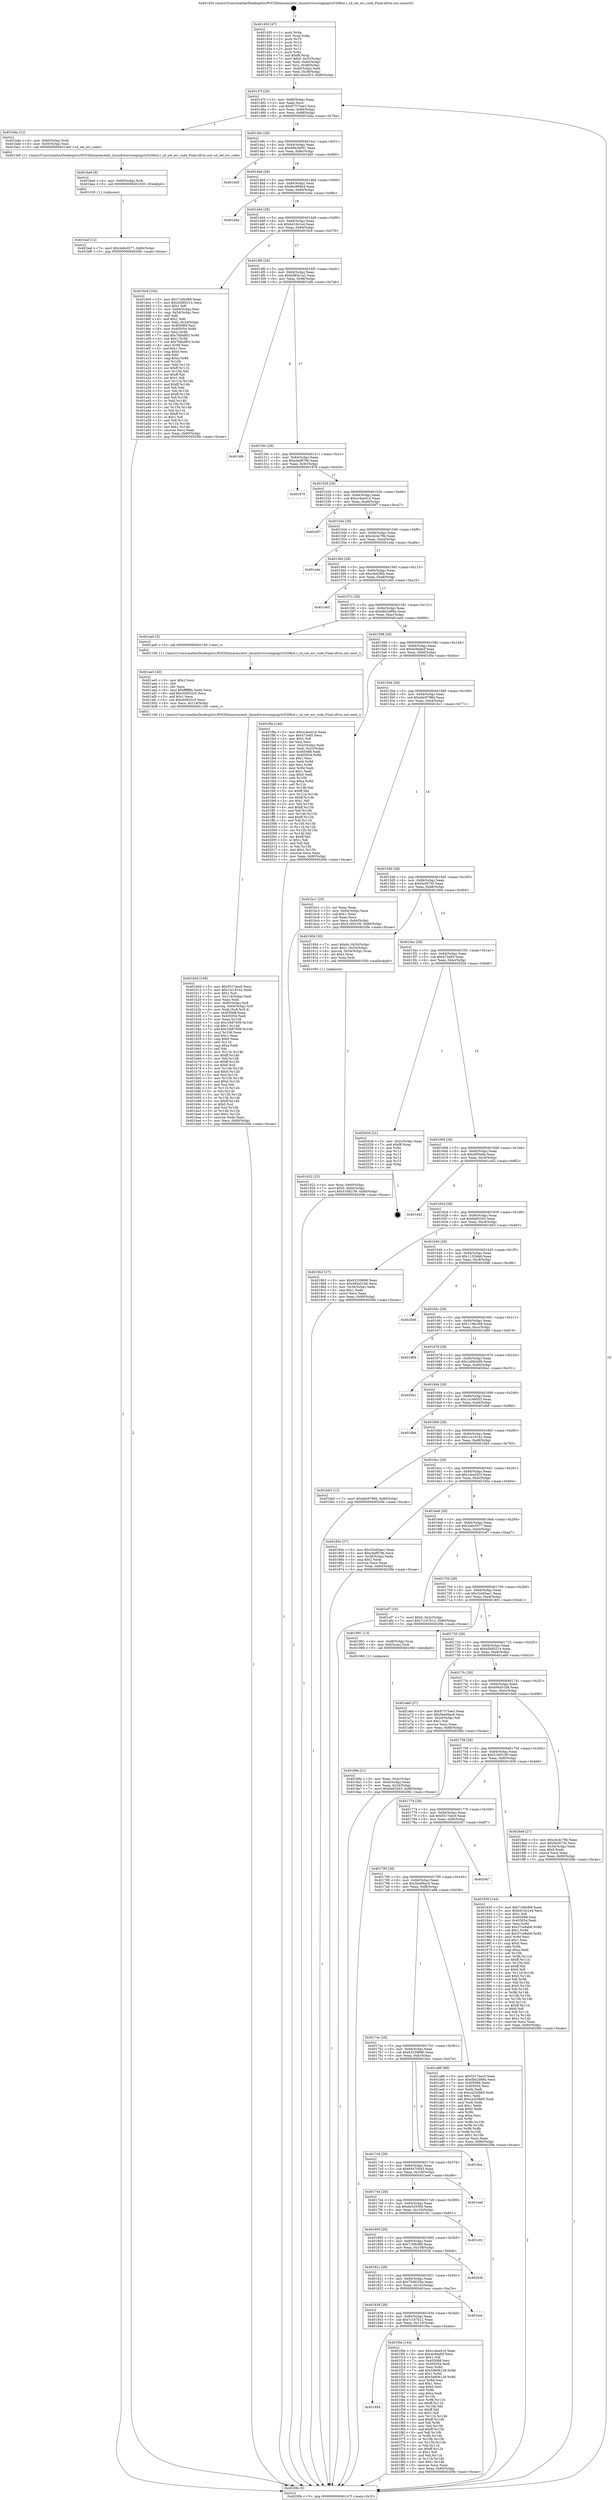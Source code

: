 digraph "0x401450" {
  label = "0x401450 (/mnt/c/Users/mathe/Desktop/tcc/POCII/binaries/extr_linuxdriversstagingrts5208sd.c_sd_set_err_code_Final-ollvm.out::main(0))"
  labelloc = "t"
  node[shape=record]

  Entry [label="",width=0.3,height=0.3,shape=circle,fillcolor=black,style=filled]
  "0x40147f" [label="{
     0x40147f [29]\l
     | [instrs]\l
     &nbsp;&nbsp;0x40147f \<+3\>: mov -0x80(%rbp),%eax\l
     &nbsp;&nbsp;0x401482 \<+2\>: mov %eax,%ecx\l
     &nbsp;&nbsp;0x401484 \<+6\>: sub $0x87375ae3,%ecx\l
     &nbsp;&nbsp;0x40148a \<+6\>: mov %eax,-0x84(%rbp)\l
     &nbsp;&nbsp;0x401490 \<+6\>: mov %ecx,-0x88(%rbp)\l
     &nbsp;&nbsp;0x401496 \<+6\>: je 0000000000401bda \<main+0x78a\>\l
  }"]
  "0x401bda" [label="{
     0x401bda [12]\l
     | [instrs]\l
     &nbsp;&nbsp;0x401bda \<+4\>: mov -0x60(%rbp),%rdi\l
     &nbsp;&nbsp;0x401bde \<+3\>: mov -0x50(%rbp),%esi\l
     &nbsp;&nbsp;0x401be1 \<+5\>: call 00000000004013e0 \<sd_set_err_code\>\l
     | [calls]\l
     &nbsp;&nbsp;0x4013e0 \{1\} (/mnt/c/Users/mathe/Desktop/tcc/POCII/binaries/extr_linuxdriversstagingrts5208sd.c_sd_set_err_code_Final-ollvm.out::sd_set_err_code)\l
  }"]
  "0x40149c" [label="{
     0x40149c [28]\l
     | [instrs]\l
     &nbsp;&nbsp;0x40149c \<+5\>: jmp 00000000004014a1 \<main+0x51\>\l
     &nbsp;&nbsp;0x4014a1 \<+6\>: mov -0x84(%rbp),%eax\l
     &nbsp;&nbsp;0x4014a7 \<+5\>: sub $0x8942b051,%eax\l
     &nbsp;&nbsp;0x4014ac \<+6\>: mov %eax,-0x8c(%rbp)\l
     &nbsp;&nbsp;0x4014b2 \<+6\>: je 0000000000401dd5 \<main+0x985\>\l
  }"]
  Exit [label="",width=0.3,height=0.3,shape=circle,fillcolor=black,style=filled,peripheries=2]
  "0x401dd5" [label="{
     0x401dd5\l
  }", style=dashed]
  "0x4014b8" [label="{
     0x4014b8 [28]\l
     | [instrs]\l
     &nbsp;&nbsp;0x4014b8 \<+5\>: jmp 00000000004014bd \<main+0x6d\>\l
     &nbsp;&nbsp;0x4014bd \<+6\>: mov -0x84(%rbp),%eax\l
     &nbsp;&nbsp;0x4014c3 \<+5\>: sub $0x9ec968b4,%eax\l
     &nbsp;&nbsp;0x4014c8 \<+6\>: mov %eax,-0x90(%rbp)\l
     &nbsp;&nbsp;0x4014ce \<+6\>: je 0000000000401d4e \<main+0x8fe\>\l
  }"]
  "0x401854" [label="{
     0x401854\l
  }", style=dashed]
  "0x401d4e" [label="{
     0x401d4e\l
  }", style=dashed]
  "0x4014d4" [label="{
     0x4014d4 [28]\l
     | [instrs]\l
     &nbsp;&nbsp;0x4014d4 \<+5\>: jmp 00000000004014d9 \<main+0x89\>\l
     &nbsp;&nbsp;0x4014d9 \<+6\>: mov -0x84(%rbp),%eax\l
     &nbsp;&nbsp;0x4014df \<+5\>: sub $0xb410e1e4,%eax\l
     &nbsp;&nbsp;0x4014e4 \<+6\>: mov %eax,-0x94(%rbp)\l
     &nbsp;&nbsp;0x4014ea \<+6\>: je 00000000004019c9 \<main+0x579\>\l
  }"]
  "0x401f0a" [label="{
     0x401f0a [144]\l
     | [instrs]\l
     &nbsp;&nbsp;0x401f0a \<+5\>: mov $0xcc4ee41d,%eax\l
     &nbsp;&nbsp;0x401f0f \<+5\>: mov $0xdc9dafcf,%ecx\l
     &nbsp;&nbsp;0x401f14 \<+2\>: mov $0x1,%dl\l
     &nbsp;&nbsp;0x401f16 \<+7\>: mov 0x405068,%esi\l
     &nbsp;&nbsp;0x401f1d \<+7\>: mov 0x405054,%edi\l
     &nbsp;&nbsp;0x401f24 \<+3\>: mov %esi,%r8d\l
     &nbsp;&nbsp;0x401f27 \<+7\>: add $0x5d606128,%r8d\l
     &nbsp;&nbsp;0x401f2e \<+4\>: sub $0x1,%r8d\l
     &nbsp;&nbsp;0x401f32 \<+7\>: sub $0x5d606128,%r8d\l
     &nbsp;&nbsp;0x401f39 \<+4\>: imul %r8d,%esi\l
     &nbsp;&nbsp;0x401f3d \<+3\>: and $0x1,%esi\l
     &nbsp;&nbsp;0x401f40 \<+3\>: cmp $0x0,%esi\l
     &nbsp;&nbsp;0x401f43 \<+4\>: sete %r9b\l
     &nbsp;&nbsp;0x401f47 \<+3\>: cmp $0xa,%edi\l
     &nbsp;&nbsp;0x401f4a \<+4\>: setl %r10b\l
     &nbsp;&nbsp;0x401f4e \<+3\>: mov %r9b,%r11b\l
     &nbsp;&nbsp;0x401f51 \<+4\>: xor $0xff,%r11b\l
     &nbsp;&nbsp;0x401f55 \<+3\>: mov %r10b,%bl\l
     &nbsp;&nbsp;0x401f58 \<+3\>: xor $0xff,%bl\l
     &nbsp;&nbsp;0x401f5b \<+3\>: xor $0x1,%dl\l
     &nbsp;&nbsp;0x401f5e \<+3\>: mov %r11b,%r14b\l
     &nbsp;&nbsp;0x401f61 \<+4\>: and $0xff,%r14b\l
     &nbsp;&nbsp;0x401f65 \<+3\>: and %dl,%r9b\l
     &nbsp;&nbsp;0x401f68 \<+3\>: mov %bl,%r15b\l
     &nbsp;&nbsp;0x401f6b \<+4\>: and $0xff,%r15b\l
     &nbsp;&nbsp;0x401f6f \<+3\>: and %dl,%r10b\l
     &nbsp;&nbsp;0x401f72 \<+3\>: or %r9b,%r14b\l
     &nbsp;&nbsp;0x401f75 \<+3\>: or %r10b,%r15b\l
     &nbsp;&nbsp;0x401f78 \<+3\>: xor %r15b,%r14b\l
     &nbsp;&nbsp;0x401f7b \<+3\>: or %bl,%r11b\l
     &nbsp;&nbsp;0x401f7e \<+4\>: xor $0xff,%r11b\l
     &nbsp;&nbsp;0x401f82 \<+3\>: or $0x1,%dl\l
     &nbsp;&nbsp;0x401f85 \<+3\>: and %dl,%r11b\l
     &nbsp;&nbsp;0x401f88 \<+3\>: or %r11b,%r14b\l
     &nbsp;&nbsp;0x401f8b \<+4\>: test $0x1,%r14b\l
     &nbsp;&nbsp;0x401f8f \<+3\>: cmovne %ecx,%eax\l
     &nbsp;&nbsp;0x401f92 \<+3\>: mov %eax,-0x80(%rbp)\l
     &nbsp;&nbsp;0x401f95 \<+5\>: jmp 00000000004020fe \<main+0xcae\>\l
  }"]
  "0x4019c9" [label="{
     0x4019c9 [164]\l
     | [instrs]\l
     &nbsp;&nbsp;0x4019c9 \<+5\>: mov $0x7169cf68,%eax\l
     &nbsp;&nbsp;0x4019ce \<+5\>: mov $0x45d95214,%ecx\l
     &nbsp;&nbsp;0x4019d3 \<+2\>: mov $0x1,%dl\l
     &nbsp;&nbsp;0x4019d5 \<+3\>: mov -0x64(%rbp),%esi\l
     &nbsp;&nbsp;0x4019d8 \<+3\>: cmp -0x54(%rbp),%esi\l
     &nbsp;&nbsp;0x4019db \<+4\>: setl %dil\l
     &nbsp;&nbsp;0x4019df \<+4\>: and $0x1,%dil\l
     &nbsp;&nbsp;0x4019e3 \<+4\>: mov %dil,-0x2d(%rbp)\l
     &nbsp;&nbsp;0x4019e7 \<+7\>: mov 0x405068,%esi\l
     &nbsp;&nbsp;0x4019ee \<+8\>: mov 0x405054,%r8d\l
     &nbsp;&nbsp;0x4019f6 \<+3\>: mov %esi,%r9d\l
     &nbsp;&nbsp;0x4019f9 \<+7\>: add $0x7fdbdf03,%r9d\l
     &nbsp;&nbsp;0x401a00 \<+4\>: sub $0x1,%r9d\l
     &nbsp;&nbsp;0x401a04 \<+7\>: sub $0x7fdbdf03,%r9d\l
     &nbsp;&nbsp;0x401a0b \<+4\>: imul %r9d,%esi\l
     &nbsp;&nbsp;0x401a0f \<+3\>: and $0x1,%esi\l
     &nbsp;&nbsp;0x401a12 \<+3\>: cmp $0x0,%esi\l
     &nbsp;&nbsp;0x401a15 \<+4\>: sete %dil\l
     &nbsp;&nbsp;0x401a19 \<+4\>: cmp $0xa,%r8d\l
     &nbsp;&nbsp;0x401a1d \<+4\>: setl %r10b\l
     &nbsp;&nbsp;0x401a21 \<+3\>: mov %dil,%r11b\l
     &nbsp;&nbsp;0x401a24 \<+4\>: xor $0xff,%r11b\l
     &nbsp;&nbsp;0x401a28 \<+3\>: mov %r10b,%bl\l
     &nbsp;&nbsp;0x401a2b \<+3\>: xor $0xff,%bl\l
     &nbsp;&nbsp;0x401a2e \<+3\>: xor $0x1,%dl\l
     &nbsp;&nbsp;0x401a31 \<+3\>: mov %r11b,%r14b\l
     &nbsp;&nbsp;0x401a34 \<+4\>: and $0xff,%r14b\l
     &nbsp;&nbsp;0x401a38 \<+3\>: and %dl,%dil\l
     &nbsp;&nbsp;0x401a3b \<+3\>: mov %bl,%r15b\l
     &nbsp;&nbsp;0x401a3e \<+4\>: and $0xff,%r15b\l
     &nbsp;&nbsp;0x401a42 \<+3\>: and %dl,%r10b\l
     &nbsp;&nbsp;0x401a45 \<+3\>: or %dil,%r14b\l
     &nbsp;&nbsp;0x401a48 \<+3\>: or %r10b,%r15b\l
     &nbsp;&nbsp;0x401a4b \<+3\>: xor %r15b,%r14b\l
     &nbsp;&nbsp;0x401a4e \<+3\>: or %bl,%r11b\l
     &nbsp;&nbsp;0x401a51 \<+4\>: xor $0xff,%r11b\l
     &nbsp;&nbsp;0x401a55 \<+3\>: or $0x1,%dl\l
     &nbsp;&nbsp;0x401a58 \<+3\>: and %dl,%r11b\l
     &nbsp;&nbsp;0x401a5b \<+3\>: or %r11b,%r14b\l
     &nbsp;&nbsp;0x401a5e \<+4\>: test $0x1,%r14b\l
     &nbsp;&nbsp;0x401a62 \<+3\>: cmovne %ecx,%eax\l
     &nbsp;&nbsp;0x401a65 \<+3\>: mov %eax,-0x80(%rbp)\l
     &nbsp;&nbsp;0x401a68 \<+5\>: jmp 00000000004020fe \<main+0xcae\>\l
  }"]
  "0x4014f0" [label="{
     0x4014f0 [28]\l
     | [instrs]\l
     &nbsp;&nbsp;0x4014f0 \<+5\>: jmp 00000000004014f5 \<main+0xa5\>\l
     &nbsp;&nbsp;0x4014f5 \<+6\>: mov -0x84(%rbp),%eax\l
     &nbsp;&nbsp;0x4014fb \<+5\>: sub $0xbd85e1a2,%eax\l
     &nbsp;&nbsp;0x401500 \<+6\>: mov %eax,-0x98(%rbp)\l
     &nbsp;&nbsp;0x401506 \<+6\>: je 0000000000401bfb \<main+0x7ab\>\l
  }"]
  "0x401838" [label="{
     0x401838 [28]\l
     | [instrs]\l
     &nbsp;&nbsp;0x401838 \<+5\>: jmp 000000000040183d \<main+0x3ed\>\l
     &nbsp;&nbsp;0x40183d \<+6\>: mov -0x84(%rbp),%eax\l
     &nbsp;&nbsp;0x401843 \<+5\>: sub $0x7c167b12,%eax\l
     &nbsp;&nbsp;0x401848 \<+6\>: mov %eax,-0x110(%rbp)\l
     &nbsp;&nbsp;0x40184e \<+6\>: je 0000000000401f0a \<main+0xaba\>\l
  }"]
  "0x401bfb" [label="{
     0x401bfb\l
  }", style=dashed]
  "0x40150c" [label="{
     0x40150c [28]\l
     | [instrs]\l
     &nbsp;&nbsp;0x40150c \<+5\>: jmp 0000000000401511 \<main+0xc1\>\l
     &nbsp;&nbsp;0x401511 \<+6\>: mov -0x84(%rbp),%eax\l
     &nbsp;&nbsp;0x401517 \<+5\>: sub $0xcbef879b,%eax\l
     &nbsp;&nbsp;0x40151c \<+6\>: mov %eax,-0x9c(%rbp)\l
     &nbsp;&nbsp;0x401522 \<+6\>: je 0000000000401879 \<main+0x429\>\l
  }"]
  "0x401ece" [label="{
     0x401ece\l
  }", style=dashed]
  "0x401879" [label="{
     0x401879\l
  }", style=dashed]
  "0x401528" [label="{
     0x401528 [28]\l
     | [instrs]\l
     &nbsp;&nbsp;0x401528 \<+5\>: jmp 000000000040152d \<main+0xdd\>\l
     &nbsp;&nbsp;0x40152d \<+6\>: mov -0x84(%rbp),%eax\l
     &nbsp;&nbsp;0x401533 \<+5\>: sub $0xcc4ee41d,%eax\l
     &nbsp;&nbsp;0x401538 \<+6\>: mov %eax,-0xa0(%rbp)\l
     &nbsp;&nbsp;0x40153e \<+6\>: je 00000000004020f7 \<main+0xca7\>\l
  }"]
  "0x40181c" [label="{
     0x40181c [28]\l
     | [instrs]\l
     &nbsp;&nbsp;0x40181c \<+5\>: jmp 0000000000401821 \<main+0x3d1\>\l
     &nbsp;&nbsp;0x401821 \<+6\>: mov -0x84(%rbp),%eax\l
     &nbsp;&nbsp;0x401827 \<+5\>: sub $0x75e9235e,%eax\l
     &nbsp;&nbsp;0x40182c \<+6\>: mov %eax,-0x10c(%rbp)\l
     &nbsp;&nbsp;0x401832 \<+6\>: je 0000000000401ece \<main+0xa7e\>\l
  }"]
  "0x4020f7" [label="{
     0x4020f7\l
  }", style=dashed]
  "0x401544" [label="{
     0x401544 [28]\l
     | [instrs]\l
     &nbsp;&nbsp;0x401544 \<+5\>: jmp 0000000000401549 \<main+0xf9\>\l
     &nbsp;&nbsp;0x401549 \<+6\>: mov -0x84(%rbp),%eax\l
     &nbsp;&nbsp;0x40154f \<+5\>: sub $0xcdc4c79b,%eax\l
     &nbsp;&nbsp;0x401554 \<+6\>: mov %eax,-0xa4(%rbp)\l
     &nbsp;&nbsp;0x40155a \<+6\>: je 0000000000401eda \<main+0xa8a\>\l
  }"]
  "0x40203b" [label="{
     0x40203b\l
  }", style=dashed]
  "0x401eda" [label="{
     0x401eda\l
  }", style=dashed]
  "0x401560" [label="{
     0x401560 [28]\l
     | [instrs]\l
     &nbsp;&nbsp;0x401560 \<+5\>: jmp 0000000000401565 \<main+0x115\>\l
     &nbsp;&nbsp;0x401565 \<+6\>: mov -0x84(%rbp),%eax\l
     &nbsp;&nbsp;0x40156b \<+5\>: sub $0xcfed2f64,%eax\l
     &nbsp;&nbsp;0x401570 \<+6\>: mov %eax,-0xa8(%rbp)\l
     &nbsp;&nbsp;0x401576 \<+6\>: je 0000000000401e65 \<main+0xa15\>\l
  }"]
  "0x401800" [label="{
     0x401800 [28]\l
     | [instrs]\l
     &nbsp;&nbsp;0x401800 \<+5\>: jmp 0000000000401805 \<main+0x3b5\>\l
     &nbsp;&nbsp;0x401805 \<+6\>: mov -0x84(%rbp),%eax\l
     &nbsp;&nbsp;0x40180b \<+5\>: sub $0x7169cf68,%eax\l
     &nbsp;&nbsp;0x401810 \<+6\>: mov %eax,-0x108(%rbp)\l
     &nbsp;&nbsp;0x401816 \<+6\>: je 000000000040203b \<main+0xbeb\>\l
  }"]
  "0x401e65" [label="{
     0x401e65\l
  }", style=dashed]
  "0x40157c" [label="{
     0x40157c [28]\l
     | [instrs]\l
     &nbsp;&nbsp;0x40157c \<+5\>: jmp 0000000000401581 \<main+0x131\>\l
     &nbsp;&nbsp;0x401581 \<+6\>: mov -0x84(%rbp),%eax\l
     &nbsp;&nbsp;0x401587 \<+5\>: sub $0xdbb2d89a,%eax\l
     &nbsp;&nbsp;0x40158c \<+6\>: mov %eax,-0xac(%rbp)\l
     &nbsp;&nbsp;0x401592 \<+6\>: je 0000000000401ae0 \<main+0x690\>\l
  }"]
  "0x401c81" [label="{
     0x401c81\l
  }", style=dashed]
  "0x401ae0" [label="{
     0x401ae0 [5]\l
     | [instrs]\l
     &nbsp;&nbsp;0x401ae0 \<+5\>: call 0000000000401160 \<next_i\>\l
     | [calls]\l
     &nbsp;&nbsp;0x401160 \{1\} (/mnt/c/Users/mathe/Desktop/tcc/POCII/binaries/extr_linuxdriversstagingrts5208sd.c_sd_set_err_code_Final-ollvm.out::next_i)\l
  }"]
  "0x401598" [label="{
     0x401598 [28]\l
     | [instrs]\l
     &nbsp;&nbsp;0x401598 \<+5\>: jmp 000000000040159d \<main+0x14d\>\l
     &nbsp;&nbsp;0x40159d \<+6\>: mov -0x84(%rbp),%eax\l
     &nbsp;&nbsp;0x4015a3 \<+5\>: sub $0xdc9dafcf,%eax\l
     &nbsp;&nbsp;0x4015a8 \<+6\>: mov %eax,-0xb0(%rbp)\l
     &nbsp;&nbsp;0x4015ae \<+6\>: je 0000000000401f9a \<main+0xb4a\>\l
  }"]
  "0x4017e4" [label="{
     0x4017e4 [28]\l
     | [instrs]\l
     &nbsp;&nbsp;0x4017e4 \<+5\>: jmp 00000000004017e9 \<main+0x399\>\l
     &nbsp;&nbsp;0x4017e9 \<+6\>: mov -0x84(%rbp),%eax\l
     &nbsp;&nbsp;0x4017ef \<+5\>: sub $0x6e529306,%eax\l
     &nbsp;&nbsp;0x4017f4 \<+6\>: mov %eax,-0x104(%rbp)\l
     &nbsp;&nbsp;0x4017fa \<+6\>: je 0000000000401c81 \<main+0x831\>\l
  }"]
  "0x401f9a" [label="{
     0x401f9a [140]\l
     | [instrs]\l
     &nbsp;&nbsp;0x401f9a \<+5\>: mov $0xcc4ee41d,%eax\l
     &nbsp;&nbsp;0x401f9f \<+5\>: mov $0x473e85,%ecx\l
     &nbsp;&nbsp;0x401fa4 \<+2\>: mov $0x1,%dl\l
     &nbsp;&nbsp;0x401fa6 \<+2\>: xor %esi,%esi\l
     &nbsp;&nbsp;0x401fa8 \<+3\>: mov -0x3c(%rbp),%edi\l
     &nbsp;&nbsp;0x401fab \<+3\>: mov %edi,-0x2c(%rbp)\l
     &nbsp;&nbsp;0x401fae \<+7\>: mov 0x405068,%edi\l
     &nbsp;&nbsp;0x401fb5 \<+8\>: mov 0x405054,%r8d\l
     &nbsp;&nbsp;0x401fbd \<+3\>: sub $0x1,%esi\l
     &nbsp;&nbsp;0x401fc0 \<+3\>: mov %edi,%r9d\l
     &nbsp;&nbsp;0x401fc3 \<+3\>: add %esi,%r9d\l
     &nbsp;&nbsp;0x401fc6 \<+4\>: imul %r9d,%edi\l
     &nbsp;&nbsp;0x401fca \<+3\>: and $0x1,%edi\l
     &nbsp;&nbsp;0x401fcd \<+3\>: cmp $0x0,%edi\l
     &nbsp;&nbsp;0x401fd0 \<+4\>: sete %r10b\l
     &nbsp;&nbsp;0x401fd4 \<+4\>: cmp $0xa,%r8d\l
     &nbsp;&nbsp;0x401fd8 \<+4\>: setl %r11b\l
     &nbsp;&nbsp;0x401fdc \<+3\>: mov %r10b,%bl\l
     &nbsp;&nbsp;0x401fdf \<+3\>: xor $0xff,%bl\l
     &nbsp;&nbsp;0x401fe2 \<+3\>: mov %r11b,%r14b\l
     &nbsp;&nbsp;0x401fe5 \<+4\>: xor $0xff,%r14b\l
     &nbsp;&nbsp;0x401fe9 \<+3\>: xor $0x1,%dl\l
     &nbsp;&nbsp;0x401fec \<+3\>: mov %bl,%r15b\l
     &nbsp;&nbsp;0x401fef \<+4\>: and $0xff,%r15b\l
     &nbsp;&nbsp;0x401ff3 \<+3\>: and %dl,%r10b\l
     &nbsp;&nbsp;0x401ff6 \<+3\>: mov %r14b,%r12b\l
     &nbsp;&nbsp;0x401ff9 \<+4\>: and $0xff,%r12b\l
     &nbsp;&nbsp;0x401ffd \<+3\>: and %dl,%r11b\l
     &nbsp;&nbsp;0x402000 \<+3\>: or %r10b,%r15b\l
     &nbsp;&nbsp;0x402003 \<+3\>: or %r11b,%r12b\l
     &nbsp;&nbsp;0x402006 \<+3\>: xor %r12b,%r15b\l
     &nbsp;&nbsp;0x402009 \<+3\>: or %r14b,%bl\l
     &nbsp;&nbsp;0x40200c \<+3\>: xor $0xff,%bl\l
     &nbsp;&nbsp;0x40200f \<+3\>: or $0x1,%dl\l
     &nbsp;&nbsp;0x402012 \<+2\>: and %dl,%bl\l
     &nbsp;&nbsp;0x402014 \<+3\>: or %bl,%r15b\l
     &nbsp;&nbsp;0x402017 \<+4\>: test $0x1,%r15b\l
     &nbsp;&nbsp;0x40201b \<+3\>: cmovne %ecx,%eax\l
     &nbsp;&nbsp;0x40201e \<+3\>: mov %eax,-0x80(%rbp)\l
     &nbsp;&nbsp;0x402021 \<+5\>: jmp 00000000004020fe \<main+0xcae\>\l
  }"]
  "0x4015b4" [label="{
     0x4015b4 [28]\l
     | [instrs]\l
     &nbsp;&nbsp;0x4015b4 \<+5\>: jmp 00000000004015b9 \<main+0x169\>\l
     &nbsp;&nbsp;0x4015b9 \<+6\>: mov -0x84(%rbp),%eax\l
     &nbsp;&nbsp;0x4015bf \<+5\>: sub $0xddc9798d,%eax\l
     &nbsp;&nbsp;0x4015c4 \<+6\>: mov %eax,-0xb4(%rbp)\l
     &nbsp;&nbsp;0x4015ca \<+6\>: je 0000000000401bc1 \<main+0x771\>\l
  }"]
  "0x401ee6" [label="{
     0x401ee6\l
  }", style=dashed]
  "0x401bc1" [label="{
     0x401bc1 [25]\l
     | [instrs]\l
     &nbsp;&nbsp;0x401bc1 \<+2\>: xor %eax,%eax\l
     &nbsp;&nbsp;0x401bc3 \<+3\>: mov -0x64(%rbp),%ecx\l
     &nbsp;&nbsp;0x401bc6 \<+3\>: sub $0x1,%eax\l
     &nbsp;&nbsp;0x401bc9 \<+2\>: sub %eax,%ecx\l
     &nbsp;&nbsp;0x401bcb \<+3\>: mov %ecx,-0x64(%rbp)\l
     &nbsp;&nbsp;0x401bce \<+7\>: movl $0x516921f9,-0x80(%rbp)\l
     &nbsp;&nbsp;0x401bd5 \<+5\>: jmp 00000000004020fe \<main+0xcae\>\l
  }"]
  "0x4015d0" [label="{
     0x4015d0 [28]\l
     | [instrs]\l
     &nbsp;&nbsp;0x4015d0 \<+5\>: jmp 00000000004015d5 \<main+0x185\>\l
     &nbsp;&nbsp;0x4015d5 \<+6\>: mov -0x84(%rbp),%eax\l
     &nbsp;&nbsp;0x4015db \<+5\>: sub $0xf4cf4730,%eax\l
     &nbsp;&nbsp;0x4015e0 \<+6\>: mov %eax,-0xb8(%rbp)\l
     &nbsp;&nbsp;0x4015e6 \<+6\>: je 0000000000401904 \<main+0x4b4\>\l
  }"]
  "0x4017c8" [label="{
     0x4017c8 [28]\l
     | [instrs]\l
     &nbsp;&nbsp;0x4017c8 \<+5\>: jmp 00000000004017cd \<main+0x37d\>\l
     &nbsp;&nbsp;0x4017cd \<+6\>: mov -0x84(%rbp),%eax\l
     &nbsp;&nbsp;0x4017d3 \<+5\>: sub $0x64470043,%eax\l
     &nbsp;&nbsp;0x4017d8 \<+6\>: mov %eax,-0x100(%rbp)\l
     &nbsp;&nbsp;0x4017de \<+6\>: je 0000000000401ee6 \<main+0xa96\>\l
  }"]
  "0x401904" [label="{
     0x401904 [30]\l
     | [instrs]\l
     &nbsp;&nbsp;0x401904 \<+7\>: movl $0x64,-0x50(%rbp)\l
     &nbsp;&nbsp;0x40190b \<+7\>: movl $0x1,-0x54(%rbp)\l
     &nbsp;&nbsp;0x401912 \<+4\>: movslq -0x54(%rbp),%rax\l
     &nbsp;&nbsp;0x401916 \<+4\>: shl $0x2,%rax\l
     &nbsp;&nbsp;0x40191a \<+3\>: mov %rax,%rdi\l
     &nbsp;&nbsp;0x40191d \<+5\>: call 0000000000401050 \<malloc@plt\>\l
     | [calls]\l
     &nbsp;&nbsp;0x401050 \{1\} (unknown)\l
  }"]
  "0x4015ec" [label="{
     0x4015ec [28]\l
     | [instrs]\l
     &nbsp;&nbsp;0x4015ec \<+5\>: jmp 00000000004015f1 \<main+0x1a1\>\l
     &nbsp;&nbsp;0x4015f1 \<+6\>: mov -0x84(%rbp),%eax\l
     &nbsp;&nbsp;0x4015f7 \<+5\>: sub $0x473e85,%eax\l
     &nbsp;&nbsp;0x4015fc \<+6\>: mov %eax,-0xbc(%rbp)\l
     &nbsp;&nbsp;0x401602 \<+6\>: je 0000000000402026 \<main+0xbd6\>\l
  }"]
  "0x4018ce" [label="{
     0x4018ce\l
  }", style=dashed]
  "0x402026" [label="{
     0x402026 [21]\l
     | [instrs]\l
     &nbsp;&nbsp;0x402026 \<+3\>: mov -0x2c(%rbp),%eax\l
     &nbsp;&nbsp;0x402029 \<+7\>: add $0xf8,%rsp\l
     &nbsp;&nbsp;0x402030 \<+1\>: pop %rbx\l
     &nbsp;&nbsp;0x402031 \<+2\>: pop %r12\l
     &nbsp;&nbsp;0x402033 \<+2\>: pop %r13\l
     &nbsp;&nbsp;0x402035 \<+2\>: pop %r14\l
     &nbsp;&nbsp;0x402037 \<+2\>: pop %r15\l
     &nbsp;&nbsp;0x402039 \<+1\>: pop %rbp\l
     &nbsp;&nbsp;0x40203a \<+1\>: ret\l
  }"]
  "0x401608" [label="{
     0x401608 [28]\l
     | [instrs]\l
     &nbsp;&nbsp;0x401608 \<+5\>: jmp 000000000040160d \<main+0x1bd\>\l
     &nbsp;&nbsp;0x40160d \<+6\>: mov -0x84(%rbp),%eax\l
     &nbsp;&nbsp;0x401613 \<+5\>: sub $0x4f35e8a,%eax\l
     &nbsp;&nbsp;0x401618 \<+6\>: mov %eax,-0xc0(%rbp)\l
     &nbsp;&nbsp;0x40161e \<+6\>: je 0000000000401d42 \<main+0x8f2\>\l
  }"]
  "0x401bef" [label="{
     0x401bef [12]\l
     | [instrs]\l
     &nbsp;&nbsp;0x401bef \<+7\>: movl $0x2e6c0577,-0x80(%rbp)\l
     &nbsp;&nbsp;0x401bf6 \<+5\>: jmp 00000000004020fe \<main+0xcae\>\l
  }"]
  "0x401d42" [label="{
     0x401d42\l
  }", style=dashed]
  "0x401624" [label="{
     0x401624 [28]\l
     | [instrs]\l
     &nbsp;&nbsp;0x401624 \<+5\>: jmp 0000000000401629 \<main+0x1d9\>\l
     &nbsp;&nbsp;0x401629 \<+6\>: mov -0x84(%rbp),%eax\l
     &nbsp;&nbsp;0x40162f \<+5\>: sub $0x9a93263,%eax\l
     &nbsp;&nbsp;0x401634 \<+6\>: mov %eax,-0xc4(%rbp)\l
     &nbsp;&nbsp;0x40163a \<+6\>: je 00000000004018b3 \<main+0x463\>\l
  }"]
  "0x401be6" [label="{
     0x401be6 [9]\l
     | [instrs]\l
     &nbsp;&nbsp;0x401be6 \<+4\>: mov -0x60(%rbp),%rdi\l
     &nbsp;&nbsp;0x401bea \<+5\>: call 0000000000401030 \<free@plt\>\l
     | [calls]\l
     &nbsp;&nbsp;0x401030 \{1\} (unknown)\l
  }"]
  "0x4018b3" [label="{
     0x4018b3 [27]\l
     | [instrs]\l
     &nbsp;&nbsp;0x4018b3 \<+5\>: mov $0x63339686,%eax\l
     &nbsp;&nbsp;0x4018b8 \<+5\>: mov $0x494a51b8,%ecx\l
     &nbsp;&nbsp;0x4018bd \<+3\>: mov -0x34(%rbp),%edx\l
     &nbsp;&nbsp;0x4018c0 \<+3\>: cmp $0x1,%edx\l
     &nbsp;&nbsp;0x4018c3 \<+3\>: cmovl %ecx,%eax\l
     &nbsp;&nbsp;0x4018c6 \<+3\>: mov %eax,-0x80(%rbp)\l
     &nbsp;&nbsp;0x4018c9 \<+5\>: jmp 00000000004020fe \<main+0xcae\>\l
  }"]
  "0x401640" [label="{
     0x401640 [28]\l
     | [instrs]\l
     &nbsp;&nbsp;0x401640 \<+5\>: jmp 0000000000401645 \<main+0x1f5\>\l
     &nbsp;&nbsp;0x401645 \<+6\>: mov -0x84(%rbp),%eax\l
     &nbsp;&nbsp;0x40164b \<+5\>: sub $0x1132bfeb,%eax\l
     &nbsp;&nbsp;0x401650 \<+6\>: mov %eax,-0xc8(%rbp)\l
     &nbsp;&nbsp;0x401656 \<+6\>: je 00000000004020d6 \<main+0xc86\>\l
  }"]
  "0x401b0d" [label="{
     0x401b0d [168]\l
     | [instrs]\l
     &nbsp;&nbsp;0x401b0d \<+5\>: mov $0x5517eec0,%ecx\l
     &nbsp;&nbsp;0x401b12 \<+5\>: mov $0x1ca19142,%edx\l
     &nbsp;&nbsp;0x401b17 \<+3\>: mov $0x1,%sil\l
     &nbsp;&nbsp;0x401b1a \<+6\>: mov -0x114(%rbp),%edi\l
     &nbsp;&nbsp;0x401b20 \<+3\>: imul %eax,%edi\l
     &nbsp;&nbsp;0x401b23 \<+4\>: mov -0x60(%rbp),%r8\l
     &nbsp;&nbsp;0x401b27 \<+4\>: movslq -0x64(%rbp),%r9\l
     &nbsp;&nbsp;0x401b2b \<+4\>: mov %edi,(%r8,%r9,4)\l
     &nbsp;&nbsp;0x401b2f \<+7\>: mov 0x405068,%eax\l
     &nbsp;&nbsp;0x401b36 \<+7\>: mov 0x405054,%edi\l
     &nbsp;&nbsp;0x401b3d \<+3\>: mov %eax,%r10d\l
     &nbsp;&nbsp;0x401b40 \<+7\>: sub $0x1f487009,%r10d\l
     &nbsp;&nbsp;0x401b47 \<+4\>: sub $0x1,%r10d\l
     &nbsp;&nbsp;0x401b4b \<+7\>: add $0x1f487009,%r10d\l
     &nbsp;&nbsp;0x401b52 \<+4\>: imul %r10d,%eax\l
     &nbsp;&nbsp;0x401b56 \<+3\>: and $0x1,%eax\l
     &nbsp;&nbsp;0x401b59 \<+3\>: cmp $0x0,%eax\l
     &nbsp;&nbsp;0x401b5c \<+4\>: sete %r11b\l
     &nbsp;&nbsp;0x401b60 \<+3\>: cmp $0xa,%edi\l
     &nbsp;&nbsp;0x401b63 \<+3\>: setl %bl\l
     &nbsp;&nbsp;0x401b66 \<+3\>: mov %r11b,%r14b\l
     &nbsp;&nbsp;0x401b69 \<+4\>: xor $0xff,%r14b\l
     &nbsp;&nbsp;0x401b6d \<+3\>: mov %bl,%r15b\l
     &nbsp;&nbsp;0x401b70 \<+4\>: xor $0xff,%r15b\l
     &nbsp;&nbsp;0x401b74 \<+4\>: xor $0x0,%sil\l
     &nbsp;&nbsp;0x401b78 \<+3\>: mov %r14b,%r12b\l
     &nbsp;&nbsp;0x401b7b \<+4\>: and $0x0,%r12b\l
     &nbsp;&nbsp;0x401b7f \<+3\>: and %sil,%r11b\l
     &nbsp;&nbsp;0x401b82 \<+3\>: mov %r15b,%r13b\l
     &nbsp;&nbsp;0x401b85 \<+4\>: and $0x0,%r13b\l
     &nbsp;&nbsp;0x401b89 \<+3\>: and %sil,%bl\l
     &nbsp;&nbsp;0x401b8c \<+3\>: or %r11b,%r12b\l
     &nbsp;&nbsp;0x401b8f \<+3\>: or %bl,%r13b\l
     &nbsp;&nbsp;0x401b92 \<+3\>: xor %r13b,%r12b\l
     &nbsp;&nbsp;0x401b95 \<+3\>: or %r15b,%r14b\l
     &nbsp;&nbsp;0x401b98 \<+4\>: xor $0xff,%r14b\l
     &nbsp;&nbsp;0x401b9c \<+4\>: or $0x0,%sil\l
     &nbsp;&nbsp;0x401ba0 \<+3\>: and %sil,%r14b\l
     &nbsp;&nbsp;0x401ba3 \<+3\>: or %r14b,%r12b\l
     &nbsp;&nbsp;0x401ba6 \<+4\>: test $0x1,%r12b\l
     &nbsp;&nbsp;0x401baa \<+3\>: cmovne %edx,%ecx\l
     &nbsp;&nbsp;0x401bad \<+3\>: mov %ecx,-0x80(%rbp)\l
     &nbsp;&nbsp;0x401bb0 \<+5\>: jmp 00000000004020fe \<main+0xcae\>\l
  }"]
  "0x4020d6" [label="{
     0x4020d6\l
  }", style=dashed]
  "0x40165c" [label="{
     0x40165c [28]\l
     | [instrs]\l
     &nbsp;&nbsp;0x40165c \<+5\>: jmp 0000000000401661 \<main+0x211\>\l
     &nbsp;&nbsp;0x401661 \<+6\>: mov -0x84(%rbp),%eax\l
     &nbsp;&nbsp;0x401667 \<+5\>: sub $0x1139c268,%eax\l
     &nbsp;&nbsp;0x40166c \<+6\>: mov %eax,-0xcc(%rbp)\l
     &nbsp;&nbsp;0x401672 \<+6\>: je 0000000000401d69 \<main+0x919\>\l
  }"]
  "0x401ae5" [label="{
     0x401ae5 [40]\l
     | [instrs]\l
     &nbsp;&nbsp;0x401ae5 \<+5\>: mov $0x2,%ecx\l
     &nbsp;&nbsp;0x401aea \<+1\>: cltd\l
     &nbsp;&nbsp;0x401aeb \<+2\>: idiv %ecx\l
     &nbsp;&nbsp;0x401aed \<+6\>: imul $0xfffffffe,%edx,%ecx\l
     &nbsp;&nbsp;0x401af3 \<+6\>: add $0xcb5632c5,%ecx\l
     &nbsp;&nbsp;0x401af9 \<+3\>: add $0x1,%ecx\l
     &nbsp;&nbsp;0x401afc \<+6\>: sub $0xcb5632c5,%ecx\l
     &nbsp;&nbsp;0x401b02 \<+6\>: mov %ecx,-0x114(%rbp)\l
     &nbsp;&nbsp;0x401b08 \<+5\>: call 0000000000401160 \<next_i\>\l
     | [calls]\l
     &nbsp;&nbsp;0x401160 \{1\} (/mnt/c/Users/mathe/Desktop/tcc/POCII/binaries/extr_linuxdriversstagingrts5208sd.c_sd_set_err_code_Final-ollvm.out::next_i)\l
  }"]
  "0x401d69" [label="{
     0x401d69\l
  }", style=dashed]
  "0x401678" [label="{
     0x401678 [28]\l
     | [instrs]\l
     &nbsp;&nbsp;0x401678 \<+5\>: jmp 000000000040167d \<main+0x22d\>\l
     &nbsp;&nbsp;0x40167d \<+6\>: mov -0x84(%rbp),%eax\l
     &nbsp;&nbsp;0x401683 \<+5\>: sub $0x1a08cb09,%eax\l
     &nbsp;&nbsp;0x401688 \<+6\>: mov %eax,-0xd0(%rbp)\l
     &nbsp;&nbsp;0x40168e \<+6\>: je 00000000004020a1 \<main+0xc51\>\l
  }"]
  "0x4017ac" [label="{
     0x4017ac [28]\l
     | [instrs]\l
     &nbsp;&nbsp;0x4017ac \<+5\>: jmp 00000000004017b1 \<main+0x361\>\l
     &nbsp;&nbsp;0x4017b1 \<+6\>: mov -0x84(%rbp),%eax\l
     &nbsp;&nbsp;0x4017b7 \<+5\>: sub $0x63339686,%eax\l
     &nbsp;&nbsp;0x4017bc \<+6\>: mov %eax,-0xfc(%rbp)\l
     &nbsp;&nbsp;0x4017c2 \<+6\>: je 00000000004018ce \<main+0x47e\>\l
  }"]
  "0x4020a1" [label="{
     0x4020a1\l
  }", style=dashed]
  "0x401694" [label="{
     0x401694 [28]\l
     | [instrs]\l
     &nbsp;&nbsp;0x401694 \<+5\>: jmp 0000000000401699 \<main+0x249\>\l
     &nbsp;&nbsp;0x401699 \<+6\>: mov -0x84(%rbp),%eax\l
     &nbsp;&nbsp;0x40169f \<+5\>: sub $0x1a166053,%eax\l
     &nbsp;&nbsp;0x4016a4 \<+6\>: mov %eax,-0xd4(%rbp)\l
     &nbsp;&nbsp;0x4016aa \<+6\>: je 0000000000401db6 \<main+0x966\>\l
  }"]
  "0x401a88" [label="{
     0x401a88 [88]\l
     | [instrs]\l
     &nbsp;&nbsp;0x401a88 \<+5\>: mov $0x5517eec0,%eax\l
     &nbsp;&nbsp;0x401a8d \<+5\>: mov $0xdbb2d89a,%ecx\l
     &nbsp;&nbsp;0x401a92 \<+7\>: mov 0x405068,%edx\l
     &nbsp;&nbsp;0x401a99 \<+7\>: mov 0x405054,%esi\l
     &nbsp;&nbsp;0x401aa0 \<+2\>: mov %edx,%edi\l
     &nbsp;&nbsp;0x401aa2 \<+6\>: sub $0xca320b65,%edi\l
     &nbsp;&nbsp;0x401aa8 \<+3\>: sub $0x1,%edi\l
     &nbsp;&nbsp;0x401aab \<+6\>: add $0xca320b65,%edi\l
     &nbsp;&nbsp;0x401ab1 \<+3\>: imul %edi,%edx\l
     &nbsp;&nbsp;0x401ab4 \<+3\>: and $0x1,%edx\l
     &nbsp;&nbsp;0x401ab7 \<+3\>: cmp $0x0,%edx\l
     &nbsp;&nbsp;0x401aba \<+4\>: sete %r8b\l
     &nbsp;&nbsp;0x401abe \<+3\>: cmp $0xa,%esi\l
     &nbsp;&nbsp;0x401ac1 \<+4\>: setl %r9b\l
     &nbsp;&nbsp;0x401ac5 \<+3\>: mov %r8b,%r10b\l
     &nbsp;&nbsp;0x401ac8 \<+3\>: and %r9b,%r10b\l
     &nbsp;&nbsp;0x401acb \<+3\>: xor %r9b,%r8b\l
     &nbsp;&nbsp;0x401ace \<+3\>: or %r8b,%r10b\l
     &nbsp;&nbsp;0x401ad1 \<+4\>: test $0x1,%r10b\l
     &nbsp;&nbsp;0x401ad5 \<+3\>: cmovne %ecx,%eax\l
     &nbsp;&nbsp;0x401ad8 \<+3\>: mov %eax,-0x80(%rbp)\l
     &nbsp;&nbsp;0x401adb \<+5\>: jmp 00000000004020fe \<main+0xcae\>\l
  }"]
  "0x401db6" [label="{
     0x401db6\l
  }", style=dashed]
  "0x4016b0" [label="{
     0x4016b0 [28]\l
     | [instrs]\l
     &nbsp;&nbsp;0x4016b0 \<+5\>: jmp 00000000004016b5 \<main+0x265\>\l
     &nbsp;&nbsp;0x4016b5 \<+6\>: mov -0x84(%rbp),%eax\l
     &nbsp;&nbsp;0x4016bb \<+5\>: sub $0x1ca19142,%eax\l
     &nbsp;&nbsp;0x4016c0 \<+6\>: mov %eax,-0xd8(%rbp)\l
     &nbsp;&nbsp;0x4016c6 \<+6\>: je 0000000000401bb5 \<main+0x765\>\l
  }"]
  "0x401790" [label="{
     0x401790 [28]\l
     | [instrs]\l
     &nbsp;&nbsp;0x401790 \<+5\>: jmp 0000000000401795 \<main+0x345\>\l
     &nbsp;&nbsp;0x401795 \<+6\>: mov -0x84(%rbp),%eax\l
     &nbsp;&nbsp;0x40179b \<+5\>: sub $0x5ba99ac6,%eax\l
     &nbsp;&nbsp;0x4017a0 \<+6\>: mov %eax,-0xf8(%rbp)\l
     &nbsp;&nbsp;0x4017a6 \<+6\>: je 0000000000401a88 \<main+0x638\>\l
  }"]
  "0x401bb5" [label="{
     0x401bb5 [12]\l
     | [instrs]\l
     &nbsp;&nbsp;0x401bb5 \<+7\>: movl $0xddc9798d,-0x80(%rbp)\l
     &nbsp;&nbsp;0x401bbc \<+5\>: jmp 00000000004020fe \<main+0xcae\>\l
  }"]
  "0x4016cc" [label="{
     0x4016cc [28]\l
     | [instrs]\l
     &nbsp;&nbsp;0x4016cc \<+5\>: jmp 00000000004016d1 \<main+0x281\>\l
     &nbsp;&nbsp;0x4016d1 \<+6\>: mov -0x84(%rbp),%eax\l
     &nbsp;&nbsp;0x4016d7 \<+5\>: sub $0x1dce2f23,%eax\l
     &nbsp;&nbsp;0x4016dc \<+6\>: mov %eax,-0xdc(%rbp)\l
     &nbsp;&nbsp;0x4016e2 \<+6\>: je 000000000040185e \<main+0x40e\>\l
  }"]
  "0x402047" [label="{
     0x402047\l
  }", style=dashed]
  "0x40185e" [label="{
     0x40185e [27]\l
     | [instrs]\l
     &nbsp;&nbsp;0x40185e \<+5\>: mov $0x32e63ae1,%eax\l
     &nbsp;&nbsp;0x401863 \<+5\>: mov $0xcbef879b,%ecx\l
     &nbsp;&nbsp;0x401868 \<+3\>: mov -0x38(%rbp),%edx\l
     &nbsp;&nbsp;0x40186b \<+3\>: cmp $0x2,%edx\l
     &nbsp;&nbsp;0x40186e \<+3\>: cmovne %ecx,%eax\l
     &nbsp;&nbsp;0x401871 \<+3\>: mov %eax,-0x80(%rbp)\l
     &nbsp;&nbsp;0x401874 \<+5\>: jmp 00000000004020fe \<main+0xcae\>\l
  }"]
  "0x4016e8" [label="{
     0x4016e8 [28]\l
     | [instrs]\l
     &nbsp;&nbsp;0x4016e8 \<+5\>: jmp 00000000004016ed \<main+0x29d\>\l
     &nbsp;&nbsp;0x4016ed \<+6\>: mov -0x84(%rbp),%eax\l
     &nbsp;&nbsp;0x4016f3 \<+5\>: sub $0x2e6c0577,%eax\l
     &nbsp;&nbsp;0x4016f8 \<+6\>: mov %eax,-0xe0(%rbp)\l
     &nbsp;&nbsp;0x4016fe \<+6\>: je 0000000000401ef7 \<main+0xaa7\>\l
  }"]
  "0x4020fe" [label="{
     0x4020fe [5]\l
     | [instrs]\l
     &nbsp;&nbsp;0x4020fe \<+5\>: jmp 000000000040147f \<main+0x2f\>\l
  }"]
  "0x401450" [label="{
     0x401450 [47]\l
     | [instrs]\l
     &nbsp;&nbsp;0x401450 \<+1\>: push %rbp\l
     &nbsp;&nbsp;0x401451 \<+3\>: mov %rsp,%rbp\l
     &nbsp;&nbsp;0x401454 \<+2\>: push %r15\l
     &nbsp;&nbsp;0x401456 \<+2\>: push %r14\l
     &nbsp;&nbsp;0x401458 \<+2\>: push %r13\l
     &nbsp;&nbsp;0x40145a \<+2\>: push %r12\l
     &nbsp;&nbsp;0x40145c \<+1\>: push %rbx\l
     &nbsp;&nbsp;0x40145d \<+7\>: sub $0xf8,%rsp\l
     &nbsp;&nbsp;0x401464 \<+7\>: movl $0x0,-0x3c(%rbp)\l
     &nbsp;&nbsp;0x40146b \<+3\>: mov %edi,-0x40(%rbp)\l
     &nbsp;&nbsp;0x40146e \<+4\>: mov %rsi,-0x48(%rbp)\l
     &nbsp;&nbsp;0x401472 \<+3\>: mov -0x40(%rbp),%edi\l
     &nbsp;&nbsp;0x401475 \<+3\>: mov %edi,-0x38(%rbp)\l
     &nbsp;&nbsp;0x401478 \<+7\>: movl $0x1dce2f23,-0x80(%rbp)\l
  }"]
  "0x401774" [label="{
     0x401774 [28]\l
     | [instrs]\l
     &nbsp;&nbsp;0x401774 \<+5\>: jmp 0000000000401779 \<main+0x329\>\l
     &nbsp;&nbsp;0x401779 \<+6\>: mov -0x84(%rbp),%eax\l
     &nbsp;&nbsp;0x40177f \<+5\>: sub $0x5517eec0,%eax\l
     &nbsp;&nbsp;0x401784 \<+6\>: mov %eax,-0xf4(%rbp)\l
     &nbsp;&nbsp;0x40178a \<+6\>: je 0000000000402047 \<main+0xbf7\>\l
  }"]
  "0x401ef7" [label="{
     0x401ef7 [19]\l
     | [instrs]\l
     &nbsp;&nbsp;0x401ef7 \<+7\>: movl $0x0,-0x3c(%rbp)\l
     &nbsp;&nbsp;0x401efe \<+7\>: movl $0x7c167b12,-0x80(%rbp)\l
     &nbsp;&nbsp;0x401f05 \<+5\>: jmp 00000000004020fe \<main+0xcae\>\l
  }"]
  "0x401704" [label="{
     0x401704 [28]\l
     | [instrs]\l
     &nbsp;&nbsp;0x401704 \<+5\>: jmp 0000000000401709 \<main+0x2b9\>\l
     &nbsp;&nbsp;0x401709 \<+6\>: mov -0x84(%rbp),%eax\l
     &nbsp;&nbsp;0x40170f \<+5\>: sub $0x32e63ae1,%eax\l
     &nbsp;&nbsp;0x401714 \<+6\>: mov %eax,-0xe4(%rbp)\l
     &nbsp;&nbsp;0x40171a \<+6\>: je 0000000000401891 \<main+0x441\>\l
  }"]
  "0x401939" [label="{
     0x401939 [144]\l
     | [instrs]\l
     &nbsp;&nbsp;0x401939 \<+5\>: mov $0x7169cf68,%eax\l
     &nbsp;&nbsp;0x40193e \<+5\>: mov $0xb410e1e4,%ecx\l
     &nbsp;&nbsp;0x401943 \<+2\>: mov $0x1,%dl\l
     &nbsp;&nbsp;0x401945 \<+7\>: mov 0x405068,%esi\l
     &nbsp;&nbsp;0x40194c \<+7\>: mov 0x405054,%edi\l
     &nbsp;&nbsp;0x401953 \<+3\>: mov %esi,%r8d\l
     &nbsp;&nbsp;0x401956 \<+7\>: add $0x37ce9ab6,%r8d\l
     &nbsp;&nbsp;0x40195d \<+4\>: sub $0x1,%r8d\l
     &nbsp;&nbsp;0x401961 \<+7\>: sub $0x37ce9ab6,%r8d\l
     &nbsp;&nbsp;0x401968 \<+4\>: imul %r8d,%esi\l
     &nbsp;&nbsp;0x40196c \<+3\>: and $0x1,%esi\l
     &nbsp;&nbsp;0x40196f \<+3\>: cmp $0x0,%esi\l
     &nbsp;&nbsp;0x401972 \<+4\>: sete %r9b\l
     &nbsp;&nbsp;0x401976 \<+3\>: cmp $0xa,%edi\l
     &nbsp;&nbsp;0x401979 \<+4\>: setl %r10b\l
     &nbsp;&nbsp;0x40197d \<+3\>: mov %r9b,%r11b\l
     &nbsp;&nbsp;0x401980 \<+4\>: xor $0xff,%r11b\l
     &nbsp;&nbsp;0x401984 \<+3\>: mov %r10b,%bl\l
     &nbsp;&nbsp;0x401987 \<+3\>: xor $0xff,%bl\l
     &nbsp;&nbsp;0x40198a \<+3\>: xor $0x0,%dl\l
     &nbsp;&nbsp;0x40198d \<+3\>: mov %r11b,%r14b\l
     &nbsp;&nbsp;0x401990 \<+4\>: and $0x0,%r14b\l
     &nbsp;&nbsp;0x401994 \<+3\>: and %dl,%r9b\l
     &nbsp;&nbsp;0x401997 \<+3\>: mov %bl,%r15b\l
     &nbsp;&nbsp;0x40199a \<+4\>: and $0x0,%r15b\l
     &nbsp;&nbsp;0x40199e \<+3\>: and %dl,%r10b\l
     &nbsp;&nbsp;0x4019a1 \<+3\>: or %r9b,%r14b\l
     &nbsp;&nbsp;0x4019a4 \<+3\>: or %r10b,%r15b\l
     &nbsp;&nbsp;0x4019a7 \<+3\>: xor %r15b,%r14b\l
     &nbsp;&nbsp;0x4019aa \<+3\>: or %bl,%r11b\l
     &nbsp;&nbsp;0x4019ad \<+4\>: xor $0xff,%r11b\l
     &nbsp;&nbsp;0x4019b1 \<+3\>: or $0x0,%dl\l
     &nbsp;&nbsp;0x4019b4 \<+3\>: and %dl,%r11b\l
     &nbsp;&nbsp;0x4019b7 \<+3\>: or %r11b,%r14b\l
     &nbsp;&nbsp;0x4019ba \<+4\>: test $0x1,%r14b\l
     &nbsp;&nbsp;0x4019be \<+3\>: cmovne %ecx,%eax\l
     &nbsp;&nbsp;0x4019c1 \<+3\>: mov %eax,-0x80(%rbp)\l
     &nbsp;&nbsp;0x4019c4 \<+5\>: jmp 00000000004020fe \<main+0xcae\>\l
  }"]
  "0x401891" [label="{
     0x401891 [13]\l
     | [instrs]\l
     &nbsp;&nbsp;0x401891 \<+4\>: mov -0x48(%rbp),%rax\l
     &nbsp;&nbsp;0x401895 \<+4\>: mov 0x8(%rax),%rdi\l
     &nbsp;&nbsp;0x401899 \<+5\>: call 0000000000401060 \<atoi@plt\>\l
     | [calls]\l
     &nbsp;&nbsp;0x401060 \{1\} (unknown)\l
  }"]
  "0x401720" [label="{
     0x401720 [28]\l
     | [instrs]\l
     &nbsp;&nbsp;0x401720 \<+5\>: jmp 0000000000401725 \<main+0x2d5\>\l
     &nbsp;&nbsp;0x401725 \<+6\>: mov -0x84(%rbp),%eax\l
     &nbsp;&nbsp;0x40172b \<+5\>: sub $0x45d95214,%eax\l
     &nbsp;&nbsp;0x401730 \<+6\>: mov %eax,-0xe8(%rbp)\l
     &nbsp;&nbsp;0x401736 \<+6\>: je 0000000000401a6d \<main+0x61d\>\l
  }"]
  "0x40189e" [label="{
     0x40189e [21]\l
     | [instrs]\l
     &nbsp;&nbsp;0x40189e \<+3\>: mov %eax,-0x4c(%rbp)\l
     &nbsp;&nbsp;0x4018a1 \<+3\>: mov -0x4c(%rbp),%eax\l
     &nbsp;&nbsp;0x4018a4 \<+3\>: mov %eax,-0x34(%rbp)\l
     &nbsp;&nbsp;0x4018a7 \<+7\>: movl $0x9a93263,-0x80(%rbp)\l
     &nbsp;&nbsp;0x4018ae \<+5\>: jmp 00000000004020fe \<main+0xcae\>\l
  }"]
  "0x401922" [label="{
     0x401922 [23]\l
     | [instrs]\l
     &nbsp;&nbsp;0x401922 \<+4\>: mov %rax,-0x60(%rbp)\l
     &nbsp;&nbsp;0x401926 \<+7\>: movl $0x0,-0x64(%rbp)\l
     &nbsp;&nbsp;0x40192d \<+7\>: movl $0x516921f9,-0x80(%rbp)\l
     &nbsp;&nbsp;0x401934 \<+5\>: jmp 00000000004020fe \<main+0xcae\>\l
  }"]
  "0x401a6d" [label="{
     0x401a6d [27]\l
     | [instrs]\l
     &nbsp;&nbsp;0x401a6d \<+5\>: mov $0x87375ae3,%eax\l
     &nbsp;&nbsp;0x401a72 \<+5\>: mov $0x5ba99ac6,%ecx\l
     &nbsp;&nbsp;0x401a77 \<+3\>: mov -0x2d(%rbp),%dl\l
     &nbsp;&nbsp;0x401a7a \<+3\>: test $0x1,%dl\l
     &nbsp;&nbsp;0x401a7d \<+3\>: cmovne %ecx,%eax\l
     &nbsp;&nbsp;0x401a80 \<+3\>: mov %eax,-0x80(%rbp)\l
     &nbsp;&nbsp;0x401a83 \<+5\>: jmp 00000000004020fe \<main+0xcae\>\l
  }"]
  "0x40173c" [label="{
     0x40173c [28]\l
     | [instrs]\l
     &nbsp;&nbsp;0x40173c \<+5\>: jmp 0000000000401741 \<main+0x2f1\>\l
     &nbsp;&nbsp;0x401741 \<+6\>: mov -0x84(%rbp),%eax\l
     &nbsp;&nbsp;0x401747 \<+5\>: sub $0x494a51b8,%eax\l
     &nbsp;&nbsp;0x40174c \<+6\>: mov %eax,-0xec(%rbp)\l
     &nbsp;&nbsp;0x401752 \<+6\>: je 00000000004018e9 \<main+0x499\>\l
  }"]
  "0x401758" [label="{
     0x401758 [28]\l
     | [instrs]\l
     &nbsp;&nbsp;0x401758 \<+5\>: jmp 000000000040175d \<main+0x30d\>\l
     &nbsp;&nbsp;0x40175d \<+6\>: mov -0x84(%rbp),%eax\l
     &nbsp;&nbsp;0x401763 \<+5\>: sub $0x516921f9,%eax\l
     &nbsp;&nbsp;0x401768 \<+6\>: mov %eax,-0xf0(%rbp)\l
     &nbsp;&nbsp;0x40176e \<+6\>: je 0000000000401939 \<main+0x4e9\>\l
  }"]
  "0x4018e9" [label="{
     0x4018e9 [27]\l
     | [instrs]\l
     &nbsp;&nbsp;0x4018e9 \<+5\>: mov $0xcdc4c79b,%eax\l
     &nbsp;&nbsp;0x4018ee \<+5\>: mov $0xf4cf4730,%ecx\l
     &nbsp;&nbsp;0x4018f3 \<+3\>: mov -0x34(%rbp),%edx\l
     &nbsp;&nbsp;0x4018f6 \<+3\>: cmp $0x0,%edx\l
     &nbsp;&nbsp;0x4018f9 \<+3\>: cmove %ecx,%eax\l
     &nbsp;&nbsp;0x4018fc \<+3\>: mov %eax,-0x80(%rbp)\l
     &nbsp;&nbsp;0x4018ff \<+5\>: jmp 00000000004020fe \<main+0xcae\>\l
  }"]
  Entry -> "0x401450" [label=" 1"]
  "0x40147f" -> "0x401bda" [label=" 1"]
  "0x40147f" -> "0x40149c" [label=" 19"]
  "0x402026" -> Exit [label=" 1"]
  "0x40149c" -> "0x401dd5" [label=" 0"]
  "0x40149c" -> "0x4014b8" [label=" 19"]
  "0x401f9a" -> "0x4020fe" [label=" 1"]
  "0x4014b8" -> "0x401d4e" [label=" 0"]
  "0x4014b8" -> "0x4014d4" [label=" 19"]
  "0x401f0a" -> "0x4020fe" [label=" 1"]
  "0x4014d4" -> "0x4019c9" [label=" 2"]
  "0x4014d4" -> "0x4014f0" [label=" 17"]
  "0x401838" -> "0x401854" [label=" 0"]
  "0x4014f0" -> "0x401bfb" [label=" 0"]
  "0x4014f0" -> "0x40150c" [label=" 17"]
  "0x401838" -> "0x401f0a" [label=" 1"]
  "0x40150c" -> "0x401879" [label=" 0"]
  "0x40150c" -> "0x401528" [label=" 17"]
  "0x40181c" -> "0x401838" [label=" 1"]
  "0x401528" -> "0x4020f7" [label=" 0"]
  "0x401528" -> "0x401544" [label=" 17"]
  "0x40181c" -> "0x401ece" [label=" 0"]
  "0x401544" -> "0x401eda" [label=" 0"]
  "0x401544" -> "0x401560" [label=" 17"]
  "0x401800" -> "0x40181c" [label=" 1"]
  "0x401560" -> "0x401e65" [label=" 0"]
  "0x401560" -> "0x40157c" [label=" 17"]
  "0x401800" -> "0x40203b" [label=" 0"]
  "0x40157c" -> "0x401ae0" [label=" 1"]
  "0x40157c" -> "0x401598" [label=" 16"]
  "0x4017e4" -> "0x401800" [label=" 1"]
  "0x401598" -> "0x401f9a" [label=" 1"]
  "0x401598" -> "0x4015b4" [label=" 15"]
  "0x4017e4" -> "0x401c81" [label=" 0"]
  "0x4015b4" -> "0x401bc1" [label=" 1"]
  "0x4015b4" -> "0x4015d0" [label=" 14"]
  "0x4017c8" -> "0x4017e4" [label=" 1"]
  "0x4015d0" -> "0x401904" [label=" 1"]
  "0x4015d0" -> "0x4015ec" [label=" 13"]
  "0x4017c8" -> "0x401ee6" [label=" 0"]
  "0x4015ec" -> "0x402026" [label=" 1"]
  "0x4015ec" -> "0x401608" [label=" 12"]
  "0x4017ac" -> "0x4017c8" [label=" 1"]
  "0x401608" -> "0x401d42" [label=" 0"]
  "0x401608" -> "0x401624" [label=" 12"]
  "0x4017ac" -> "0x4018ce" [label=" 0"]
  "0x401624" -> "0x4018b3" [label=" 1"]
  "0x401624" -> "0x401640" [label=" 11"]
  "0x401ef7" -> "0x4020fe" [label=" 1"]
  "0x401640" -> "0x4020d6" [label=" 0"]
  "0x401640" -> "0x40165c" [label=" 11"]
  "0x401bef" -> "0x4020fe" [label=" 1"]
  "0x40165c" -> "0x401d69" [label=" 0"]
  "0x40165c" -> "0x401678" [label=" 11"]
  "0x401be6" -> "0x401bef" [label=" 1"]
  "0x401678" -> "0x4020a1" [label=" 0"]
  "0x401678" -> "0x401694" [label=" 11"]
  "0x401bda" -> "0x401be6" [label=" 1"]
  "0x401694" -> "0x401db6" [label=" 0"]
  "0x401694" -> "0x4016b0" [label=" 11"]
  "0x401bc1" -> "0x4020fe" [label=" 1"]
  "0x4016b0" -> "0x401bb5" [label=" 1"]
  "0x4016b0" -> "0x4016cc" [label=" 10"]
  "0x401b0d" -> "0x4020fe" [label=" 1"]
  "0x4016cc" -> "0x40185e" [label=" 1"]
  "0x4016cc" -> "0x4016e8" [label=" 9"]
  "0x40185e" -> "0x4020fe" [label=" 1"]
  "0x401450" -> "0x40147f" [label=" 1"]
  "0x4020fe" -> "0x40147f" [label=" 19"]
  "0x401ae5" -> "0x401b0d" [label=" 1"]
  "0x4016e8" -> "0x401ef7" [label=" 1"]
  "0x4016e8" -> "0x401704" [label=" 8"]
  "0x401a88" -> "0x4020fe" [label=" 1"]
  "0x401704" -> "0x401891" [label=" 1"]
  "0x401704" -> "0x401720" [label=" 7"]
  "0x401891" -> "0x40189e" [label=" 1"]
  "0x40189e" -> "0x4020fe" [label=" 1"]
  "0x4018b3" -> "0x4020fe" [label=" 1"]
  "0x401790" -> "0x4017ac" [label=" 1"]
  "0x401720" -> "0x401a6d" [label=" 2"]
  "0x401720" -> "0x40173c" [label=" 5"]
  "0x401bb5" -> "0x4020fe" [label=" 1"]
  "0x40173c" -> "0x4018e9" [label=" 1"]
  "0x40173c" -> "0x401758" [label=" 4"]
  "0x4018e9" -> "0x4020fe" [label=" 1"]
  "0x401904" -> "0x401922" [label=" 1"]
  "0x401922" -> "0x4020fe" [label=" 1"]
  "0x401790" -> "0x401a88" [label=" 1"]
  "0x401758" -> "0x401939" [label=" 2"]
  "0x401758" -> "0x401774" [label=" 2"]
  "0x401939" -> "0x4020fe" [label=" 2"]
  "0x4019c9" -> "0x4020fe" [label=" 2"]
  "0x401a6d" -> "0x4020fe" [label=" 2"]
  "0x401ae0" -> "0x401ae5" [label=" 1"]
  "0x401774" -> "0x402047" [label=" 0"]
  "0x401774" -> "0x401790" [label=" 2"]
}
